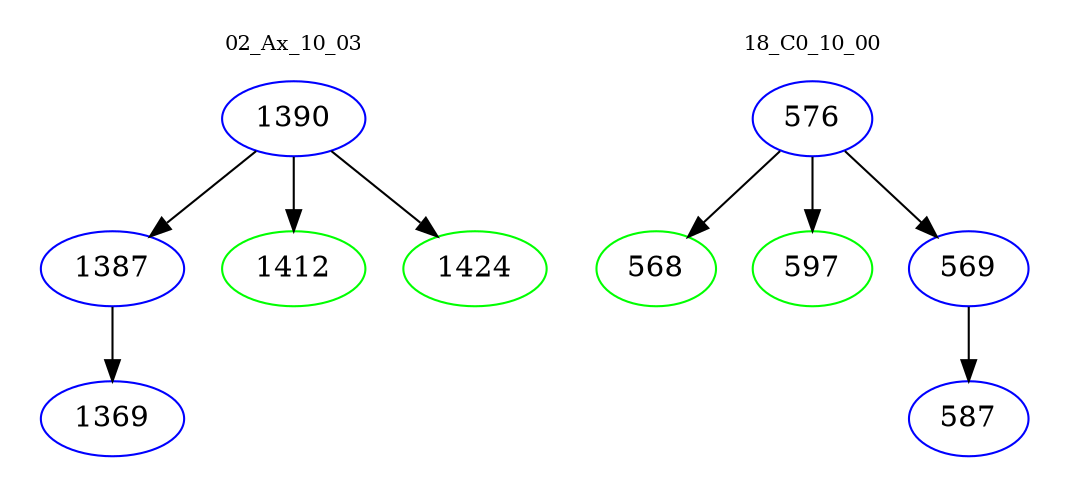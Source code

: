 digraph{
subgraph cluster_0 {
color = white
label = "02_Ax_10_03";
fontsize=10;
T0_1390 [label="1390", color="blue"]
T0_1390 -> T0_1387 [color="black"]
T0_1387 [label="1387", color="blue"]
T0_1387 -> T0_1369 [color="black"]
T0_1369 [label="1369", color="blue"]
T0_1390 -> T0_1412 [color="black"]
T0_1412 [label="1412", color="green"]
T0_1390 -> T0_1424 [color="black"]
T0_1424 [label="1424", color="green"]
}
subgraph cluster_1 {
color = white
label = "18_C0_10_00";
fontsize=10;
T1_576 [label="576", color="blue"]
T1_576 -> T1_568 [color="black"]
T1_568 [label="568", color="green"]
T1_576 -> T1_597 [color="black"]
T1_597 [label="597", color="green"]
T1_576 -> T1_569 [color="black"]
T1_569 [label="569", color="blue"]
T1_569 -> T1_587 [color="black"]
T1_587 [label="587", color="blue"]
}
}
